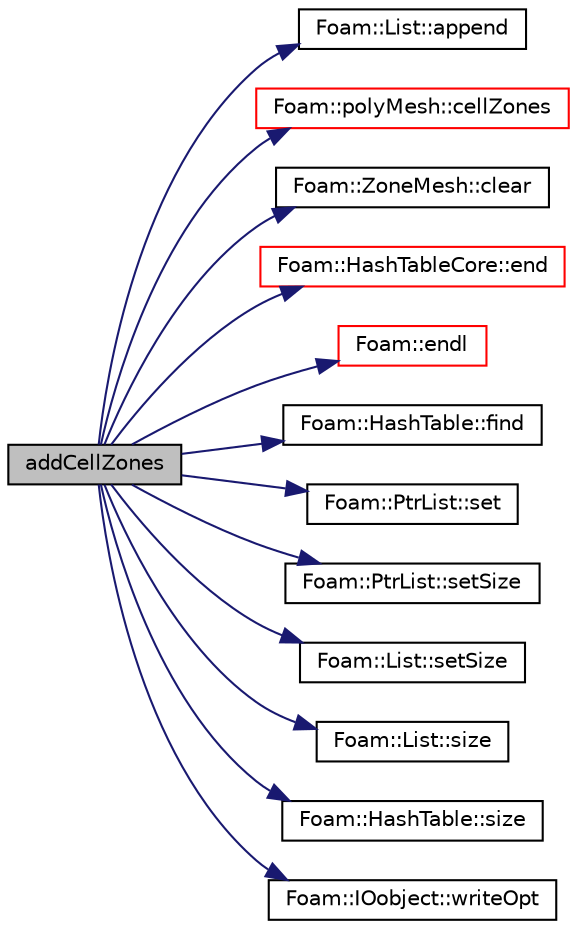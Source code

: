 digraph "addCellZones"
{
  bgcolor="transparent";
  edge [fontname="Helvetica",fontsize="10",labelfontname="Helvetica",labelfontsize="10"];
  node [fontname="Helvetica",fontsize="10",shape=record];
  rankdir="LR";
  Node4085 [label="addCellZones",height=0.2,width=0.4,color="black", fillcolor="grey75", style="filled", fontcolor="black"];
  Node4085 -> Node4086 [color="midnightblue",fontsize="10",style="solid",fontname="Helvetica"];
  Node4086 [label="Foam::List::append",height=0.2,width=0.4,color="black",URL="$a26833.html#a399dd2bf0d9a32016717dc90126f016b",tooltip="Append an element at the end of the list. "];
  Node4085 -> Node4087 [color="midnightblue",fontsize="10",style="solid",fontname="Helvetica"];
  Node4087 [label="Foam::polyMesh::cellZones",height=0.2,width=0.4,color="red",URL="$a28565.html#a935f422baa4405e3bb1d9e230b08f824",tooltip="Return cell zone mesh. "];
  Node4085 -> Node4092 [color="midnightblue",fontsize="10",style="solid",fontname="Helvetica"];
  Node4092 [label="Foam::ZoneMesh::clear",height=0.2,width=0.4,color="black",URL="$a28677.html#ac8bb3912a3ce86b15842e79d0b421204",tooltip="Clear the zones. "];
  Node4085 -> Node4093 [color="midnightblue",fontsize="10",style="solid",fontname="Helvetica"];
  Node4093 [label="Foam::HashTableCore::end",height=0.2,width=0.4,color="red",URL="$a26849.html#a540580a296c0ff351686ceb4f27b6fe6",tooltip="iteratorEnd set to beyond the end of any HashTable "];
  Node4085 -> Node4089 [color="midnightblue",fontsize="10",style="solid",fontname="Helvetica"];
  Node4089 [label="Foam::endl",height=0.2,width=0.4,color="red",URL="$a21851.html#a2db8fe02a0d3909e9351bb4275b23ce4",tooltip="Add newline and flush stream. "];
  Node4085 -> Node4101 [color="midnightblue",fontsize="10",style="solid",fontname="Helvetica"];
  Node4101 [label="Foam::HashTable::find",height=0.2,width=0.4,color="black",URL="$a26841.html#a76b2c74ebd9f33fa9f76261b027ffc11",tooltip="Find and return an iterator set at the hashedEntry. "];
  Node4085 -> Node4102 [color="midnightblue",fontsize="10",style="solid",fontname="Helvetica"];
  Node4102 [label="Foam::PtrList::set",height=0.2,width=0.4,color="black",URL="$a27029.html#a2d4fe99e7a41d6359b3c1946995622a0",tooltip="Is element set. "];
  Node4085 -> Node4103 [color="midnightblue",fontsize="10",style="solid",fontname="Helvetica"];
  Node4103 [label="Foam::PtrList::setSize",height=0.2,width=0.4,color="black",URL="$a27029.html#aedb985ffeaf1bdbfeccc2a8730405703",tooltip="Reset size of PtrList. If extending the PtrList, new entries are. "];
  Node4085 -> Node4104 [color="midnightblue",fontsize="10",style="solid",fontname="Helvetica"];
  Node4104 [label="Foam::List::setSize",height=0.2,width=0.4,color="black",URL="$a26833.html#aedb985ffeaf1bdbfeccc2a8730405703",tooltip="Reset size of List. "];
  Node4085 -> Node4105 [color="midnightblue",fontsize="10",style="solid",fontname="Helvetica"];
  Node4105 [label="Foam::List::size",height=0.2,width=0.4,color="black",URL="$a26833.html#a8a5f6fa29bd4b500caf186f60245b384",tooltip="Override size to be inconsistent with allocated storage. "];
  Node4085 -> Node4106 [color="midnightblue",fontsize="10",style="solid",fontname="Helvetica"];
  Node4106 [label="Foam::HashTable::size",height=0.2,width=0.4,color="black",URL="$a26841.html#a47b3bf30da1eb3ab8076b5fbe00e0494",tooltip="Return number of elements in table. "];
  Node4085 -> Node4107 [color="midnightblue",fontsize="10",style="solid",fontname="Helvetica"];
  Node4107 [label="Foam::IOobject::writeOpt",height=0.2,width=0.4,color="black",URL="$a27249.html#a21da18183cc0716448cbffdf5fe10b52"];
}
